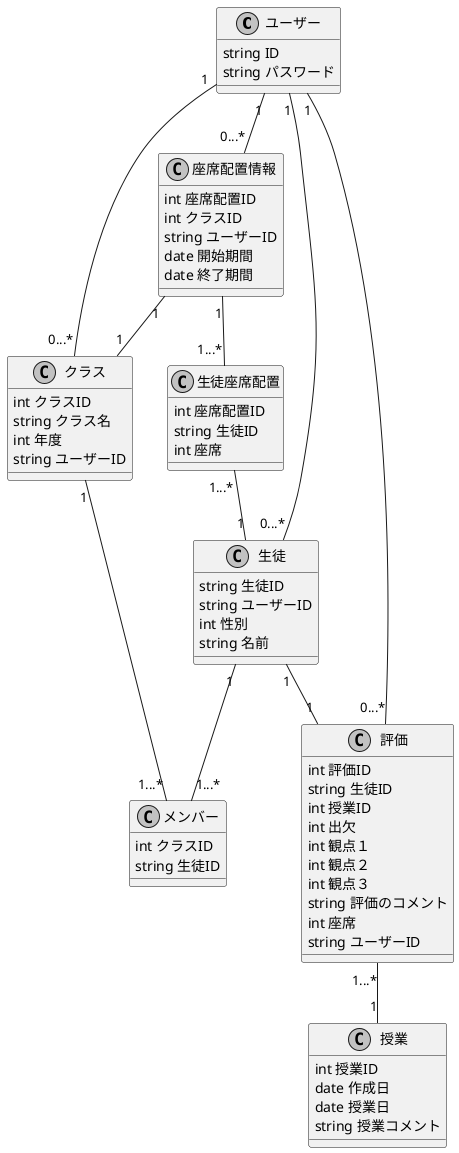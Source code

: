 @startuml class_diagram
skinparam monochrome true
skinparam shadowing false
' クラスを定義

class ユーザー{
    string ID
    string パスワード
}

class 生徒{
    string 生徒ID
    string ユーザーID
    int 性別
    string 名前
}
class クラス{
    int クラスID
    string クラス名
    int 年度
    string ユーザーID
}
class メンバー{
    int クラスID
    string 生徒ID
}
class 座席配置情報{
    int 座席配置ID
    int クラスID
    string ユーザーID
    date 開始期間
    date 終了期間
}
class 生徒座席配置{
    int 座席配置ID
    string 生徒ID
    int 座席
}
class 評価{
    int 評価ID
    string 生徒ID
    int 授業ID
    int 出欠
    int 観点１
    int 観点２
    int 観点３
    string 評価のコメント
    int 座席
    string ユーザーID
}

class 授業{
    int 授業ID
    date 作成日
    date 授業日
    string 授業コメント
}


' 関係を定義
'left to right direction

座席配置情報 "1"--"1...*" 生徒座席配置
評価 "1...*" -- "1"  授業
クラス "1" -- "1...*" メンバー
生徒 "1" -- "1...*" メンバー
生徒"1" -- "1" 評価
ユーザー"1" -- "0...*" 生徒
ユーザー"1" -- "0...*" 座席配置情報
ユーザー"1" -- "0...*" クラス
座席配置情報 "1" -- "1"クラス
生徒座席配置 "1...*" -- "1" 生徒
評価 "0...*" -- "1" ユーザー
' umlの終了を宣言
@enduml